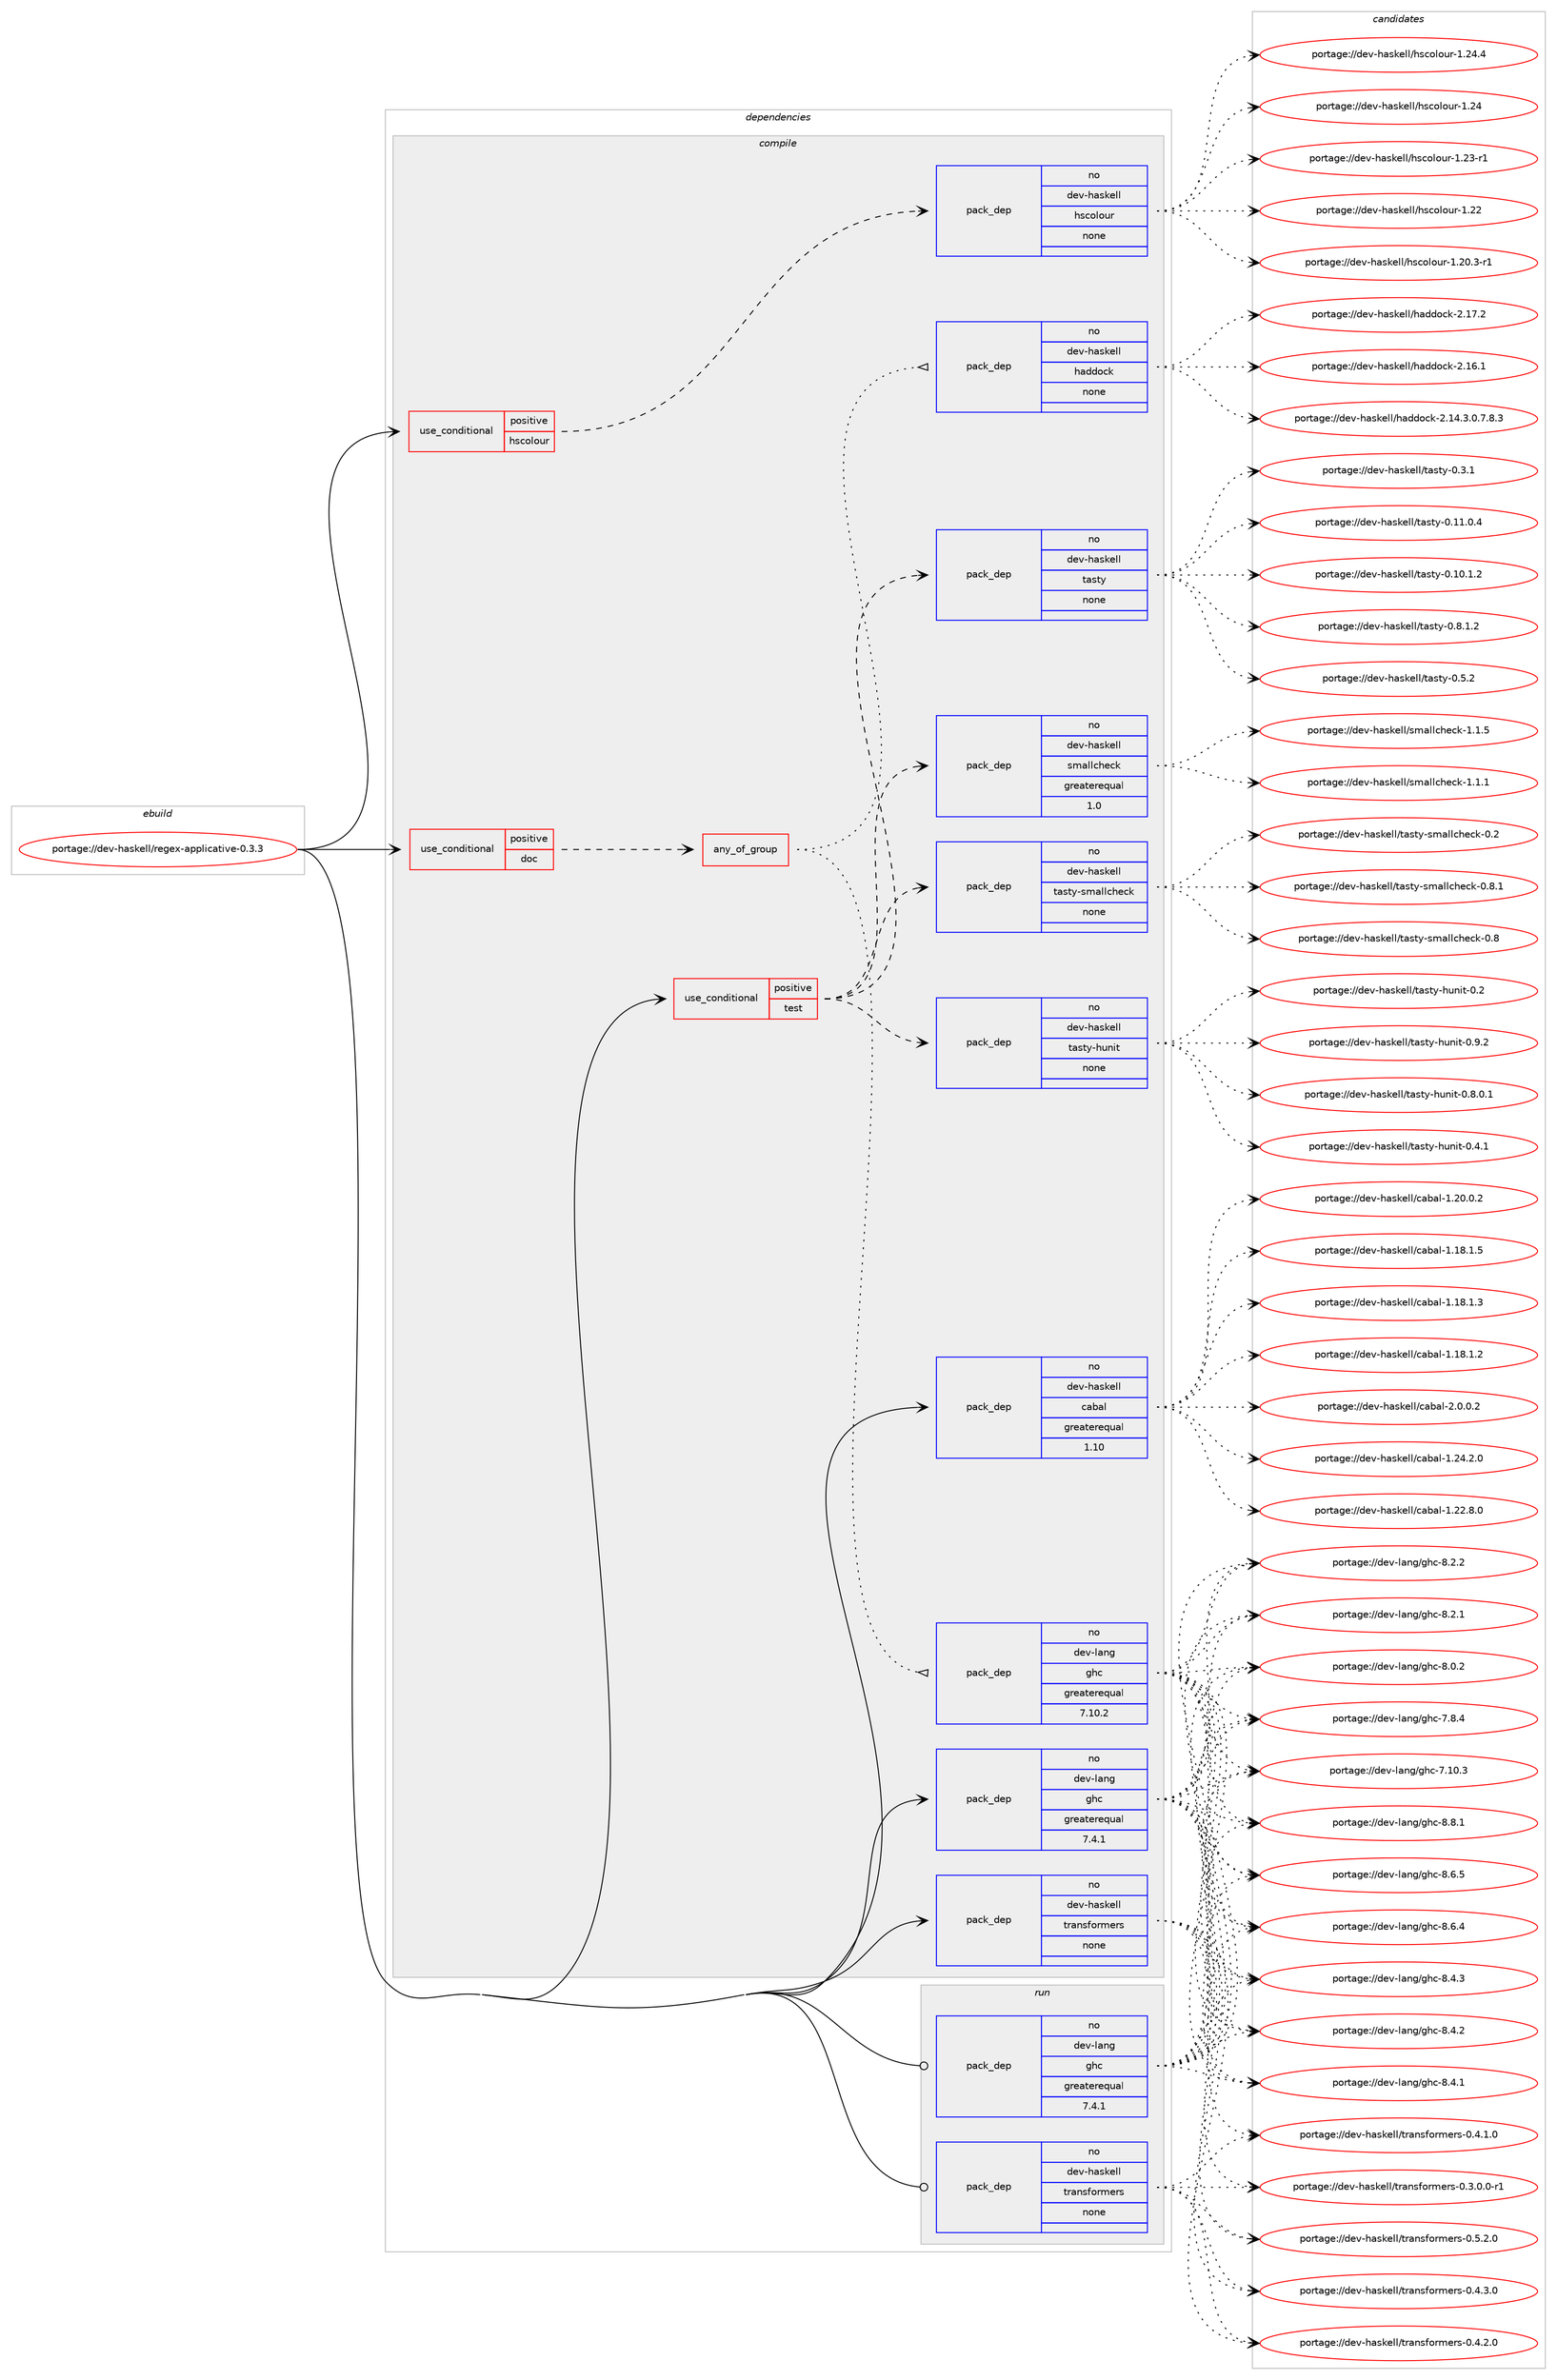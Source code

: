 digraph prolog {

# *************
# Graph options
# *************

newrank=true;
concentrate=true;
compound=true;
graph [rankdir=LR,fontname=Helvetica,fontsize=10,ranksep=1.5];#, ranksep=2.5, nodesep=0.2];
edge  [arrowhead=vee];
node  [fontname=Helvetica,fontsize=10];

# **********
# The ebuild
# **********

subgraph cluster_leftcol {
color=gray;
label=<<i>ebuild</i>>;
id [label="portage://dev-haskell/regex-applicative-0.3.3", color=red, width=4, href="../dev-haskell/regex-applicative-0.3.3.svg"];
}

# ****************
# The dependencies
# ****************

subgraph cluster_midcol {
color=gray;
label=<<i>dependencies</i>>;
subgraph cluster_compile {
fillcolor="#eeeeee";
style=filled;
label=<<i>compile</i>>;
subgraph cond132015 {
dependency546937 [label=<<TABLE BORDER="0" CELLBORDER="1" CELLSPACING="0" CELLPADDING="4"><TR><TD ROWSPAN="3" CELLPADDING="10">use_conditional</TD></TR><TR><TD>positive</TD></TR><TR><TD>doc</TD></TR></TABLE>>, shape=none, color=red];
subgraph any5840 {
dependency546938 [label=<<TABLE BORDER="0" CELLBORDER="1" CELLSPACING="0" CELLPADDING="4"><TR><TD CELLPADDING="10">any_of_group</TD></TR></TABLE>>, shape=none, color=red];subgraph pack408845 {
dependency546939 [label=<<TABLE BORDER="0" CELLBORDER="1" CELLSPACING="0" CELLPADDING="4" WIDTH="220"><TR><TD ROWSPAN="6" CELLPADDING="30">pack_dep</TD></TR><TR><TD WIDTH="110">no</TD></TR><TR><TD>dev-haskell</TD></TR><TR><TD>haddock</TD></TR><TR><TD>none</TD></TR><TR><TD></TD></TR></TABLE>>, shape=none, color=blue];
}
dependency546938:e -> dependency546939:w [weight=20,style="dotted",arrowhead="oinv"];
subgraph pack408846 {
dependency546940 [label=<<TABLE BORDER="0" CELLBORDER="1" CELLSPACING="0" CELLPADDING="4" WIDTH="220"><TR><TD ROWSPAN="6" CELLPADDING="30">pack_dep</TD></TR><TR><TD WIDTH="110">no</TD></TR><TR><TD>dev-lang</TD></TR><TR><TD>ghc</TD></TR><TR><TD>greaterequal</TD></TR><TR><TD>7.10.2</TD></TR></TABLE>>, shape=none, color=blue];
}
dependency546938:e -> dependency546940:w [weight=20,style="dotted",arrowhead="oinv"];
}
dependency546937:e -> dependency546938:w [weight=20,style="dashed",arrowhead="vee"];
}
id:e -> dependency546937:w [weight=20,style="solid",arrowhead="vee"];
subgraph cond132016 {
dependency546941 [label=<<TABLE BORDER="0" CELLBORDER="1" CELLSPACING="0" CELLPADDING="4"><TR><TD ROWSPAN="3" CELLPADDING="10">use_conditional</TD></TR><TR><TD>positive</TD></TR><TR><TD>hscolour</TD></TR></TABLE>>, shape=none, color=red];
subgraph pack408847 {
dependency546942 [label=<<TABLE BORDER="0" CELLBORDER="1" CELLSPACING="0" CELLPADDING="4" WIDTH="220"><TR><TD ROWSPAN="6" CELLPADDING="30">pack_dep</TD></TR><TR><TD WIDTH="110">no</TD></TR><TR><TD>dev-haskell</TD></TR><TR><TD>hscolour</TD></TR><TR><TD>none</TD></TR><TR><TD></TD></TR></TABLE>>, shape=none, color=blue];
}
dependency546941:e -> dependency546942:w [weight=20,style="dashed",arrowhead="vee"];
}
id:e -> dependency546941:w [weight=20,style="solid",arrowhead="vee"];
subgraph cond132017 {
dependency546943 [label=<<TABLE BORDER="0" CELLBORDER="1" CELLSPACING="0" CELLPADDING="4"><TR><TD ROWSPAN="3" CELLPADDING="10">use_conditional</TD></TR><TR><TD>positive</TD></TR><TR><TD>test</TD></TR></TABLE>>, shape=none, color=red];
subgraph pack408848 {
dependency546944 [label=<<TABLE BORDER="0" CELLBORDER="1" CELLSPACING="0" CELLPADDING="4" WIDTH="220"><TR><TD ROWSPAN="6" CELLPADDING="30">pack_dep</TD></TR><TR><TD WIDTH="110">no</TD></TR><TR><TD>dev-haskell</TD></TR><TR><TD>smallcheck</TD></TR><TR><TD>greaterequal</TD></TR><TR><TD>1.0</TD></TR></TABLE>>, shape=none, color=blue];
}
dependency546943:e -> dependency546944:w [weight=20,style="dashed",arrowhead="vee"];
subgraph pack408849 {
dependency546945 [label=<<TABLE BORDER="0" CELLBORDER="1" CELLSPACING="0" CELLPADDING="4" WIDTH="220"><TR><TD ROWSPAN="6" CELLPADDING="30">pack_dep</TD></TR><TR><TD WIDTH="110">no</TD></TR><TR><TD>dev-haskell</TD></TR><TR><TD>tasty</TD></TR><TR><TD>none</TD></TR><TR><TD></TD></TR></TABLE>>, shape=none, color=blue];
}
dependency546943:e -> dependency546945:w [weight=20,style="dashed",arrowhead="vee"];
subgraph pack408850 {
dependency546946 [label=<<TABLE BORDER="0" CELLBORDER="1" CELLSPACING="0" CELLPADDING="4" WIDTH="220"><TR><TD ROWSPAN="6" CELLPADDING="30">pack_dep</TD></TR><TR><TD WIDTH="110">no</TD></TR><TR><TD>dev-haskell</TD></TR><TR><TD>tasty-hunit</TD></TR><TR><TD>none</TD></TR><TR><TD></TD></TR></TABLE>>, shape=none, color=blue];
}
dependency546943:e -> dependency546946:w [weight=20,style="dashed",arrowhead="vee"];
subgraph pack408851 {
dependency546947 [label=<<TABLE BORDER="0" CELLBORDER="1" CELLSPACING="0" CELLPADDING="4" WIDTH="220"><TR><TD ROWSPAN="6" CELLPADDING="30">pack_dep</TD></TR><TR><TD WIDTH="110">no</TD></TR><TR><TD>dev-haskell</TD></TR><TR><TD>tasty-smallcheck</TD></TR><TR><TD>none</TD></TR><TR><TD></TD></TR></TABLE>>, shape=none, color=blue];
}
dependency546943:e -> dependency546947:w [weight=20,style="dashed",arrowhead="vee"];
}
id:e -> dependency546943:w [weight=20,style="solid",arrowhead="vee"];
subgraph pack408852 {
dependency546948 [label=<<TABLE BORDER="0" CELLBORDER="1" CELLSPACING="0" CELLPADDING="4" WIDTH="220"><TR><TD ROWSPAN="6" CELLPADDING="30">pack_dep</TD></TR><TR><TD WIDTH="110">no</TD></TR><TR><TD>dev-haskell</TD></TR><TR><TD>cabal</TD></TR><TR><TD>greaterequal</TD></TR><TR><TD>1.10</TD></TR></TABLE>>, shape=none, color=blue];
}
id:e -> dependency546948:w [weight=20,style="solid",arrowhead="vee"];
subgraph pack408853 {
dependency546949 [label=<<TABLE BORDER="0" CELLBORDER="1" CELLSPACING="0" CELLPADDING="4" WIDTH="220"><TR><TD ROWSPAN="6" CELLPADDING="30">pack_dep</TD></TR><TR><TD WIDTH="110">no</TD></TR><TR><TD>dev-haskell</TD></TR><TR><TD>transformers</TD></TR><TR><TD>none</TD></TR><TR><TD></TD></TR></TABLE>>, shape=none, color=blue];
}
id:e -> dependency546949:w [weight=20,style="solid",arrowhead="vee"];
subgraph pack408854 {
dependency546950 [label=<<TABLE BORDER="0" CELLBORDER="1" CELLSPACING="0" CELLPADDING="4" WIDTH="220"><TR><TD ROWSPAN="6" CELLPADDING="30">pack_dep</TD></TR><TR><TD WIDTH="110">no</TD></TR><TR><TD>dev-lang</TD></TR><TR><TD>ghc</TD></TR><TR><TD>greaterequal</TD></TR><TR><TD>7.4.1</TD></TR></TABLE>>, shape=none, color=blue];
}
id:e -> dependency546950:w [weight=20,style="solid",arrowhead="vee"];
}
subgraph cluster_compileandrun {
fillcolor="#eeeeee";
style=filled;
label=<<i>compile and run</i>>;
}
subgraph cluster_run {
fillcolor="#eeeeee";
style=filled;
label=<<i>run</i>>;
subgraph pack408855 {
dependency546951 [label=<<TABLE BORDER="0" CELLBORDER="1" CELLSPACING="0" CELLPADDING="4" WIDTH="220"><TR><TD ROWSPAN="6" CELLPADDING="30">pack_dep</TD></TR><TR><TD WIDTH="110">no</TD></TR><TR><TD>dev-haskell</TD></TR><TR><TD>transformers</TD></TR><TR><TD>none</TD></TR><TR><TD></TD></TR></TABLE>>, shape=none, color=blue];
}
id:e -> dependency546951:w [weight=20,style="solid",arrowhead="odot"];
subgraph pack408856 {
dependency546952 [label=<<TABLE BORDER="0" CELLBORDER="1" CELLSPACING="0" CELLPADDING="4" WIDTH="220"><TR><TD ROWSPAN="6" CELLPADDING="30">pack_dep</TD></TR><TR><TD WIDTH="110">no</TD></TR><TR><TD>dev-lang</TD></TR><TR><TD>ghc</TD></TR><TR><TD>greaterequal</TD></TR><TR><TD>7.4.1</TD></TR></TABLE>>, shape=none, color=blue];
}
id:e -> dependency546952:w [weight=20,style="solid",arrowhead="odot"];
}
}

# **************
# The candidates
# **************

subgraph cluster_choices {
rank=same;
color=gray;
label=<<i>candidates</i>>;

subgraph choice408845 {
color=black;
nodesep=1;
choice100101118451049711510710110810847104971001001119910745504649554650 [label="portage://dev-haskell/haddock-2.17.2", color=red, width=4,href="../dev-haskell/haddock-2.17.2.svg"];
choice100101118451049711510710110810847104971001001119910745504649544649 [label="portage://dev-haskell/haddock-2.16.1", color=red, width=4,href="../dev-haskell/haddock-2.16.1.svg"];
choice1001011184510497115107101108108471049710010011199107455046495246514648465546564651 [label="portage://dev-haskell/haddock-2.14.3.0.7.8.3", color=red, width=4,href="../dev-haskell/haddock-2.14.3.0.7.8.3.svg"];
dependency546939:e -> choice100101118451049711510710110810847104971001001119910745504649554650:w [style=dotted,weight="100"];
dependency546939:e -> choice100101118451049711510710110810847104971001001119910745504649544649:w [style=dotted,weight="100"];
dependency546939:e -> choice1001011184510497115107101108108471049710010011199107455046495246514648465546564651:w [style=dotted,weight="100"];
}
subgraph choice408846 {
color=black;
nodesep=1;
choice10010111845108971101034710310499455646564649 [label="portage://dev-lang/ghc-8.8.1", color=red, width=4,href="../dev-lang/ghc-8.8.1.svg"];
choice10010111845108971101034710310499455646544653 [label="portage://dev-lang/ghc-8.6.5", color=red, width=4,href="../dev-lang/ghc-8.6.5.svg"];
choice10010111845108971101034710310499455646544652 [label="portage://dev-lang/ghc-8.6.4", color=red, width=4,href="../dev-lang/ghc-8.6.4.svg"];
choice10010111845108971101034710310499455646524651 [label="portage://dev-lang/ghc-8.4.3", color=red, width=4,href="../dev-lang/ghc-8.4.3.svg"];
choice10010111845108971101034710310499455646524650 [label="portage://dev-lang/ghc-8.4.2", color=red, width=4,href="../dev-lang/ghc-8.4.2.svg"];
choice10010111845108971101034710310499455646524649 [label="portage://dev-lang/ghc-8.4.1", color=red, width=4,href="../dev-lang/ghc-8.4.1.svg"];
choice10010111845108971101034710310499455646504650 [label="portage://dev-lang/ghc-8.2.2", color=red, width=4,href="../dev-lang/ghc-8.2.2.svg"];
choice10010111845108971101034710310499455646504649 [label="portage://dev-lang/ghc-8.2.1", color=red, width=4,href="../dev-lang/ghc-8.2.1.svg"];
choice10010111845108971101034710310499455646484650 [label="portage://dev-lang/ghc-8.0.2", color=red, width=4,href="../dev-lang/ghc-8.0.2.svg"];
choice10010111845108971101034710310499455546564652 [label="portage://dev-lang/ghc-7.8.4", color=red, width=4,href="../dev-lang/ghc-7.8.4.svg"];
choice1001011184510897110103471031049945554649484651 [label="portage://dev-lang/ghc-7.10.3", color=red, width=4,href="../dev-lang/ghc-7.10.3.svg"];
dependency546940:e -> choice10010111845108971101034710310499455646564649:w [style=dotted,weight="100"];
dependency546940:e -> choice10010111845108971101034710310499455646544653:w [style=dotted,weight="100"];
dependency546940:e -> choice10010111845108971101034710310499455646544652:w [style=dotted,weight="100"];
dependency546940:e -> choice10010111845108971101034710310499455646524651:w [style=dotted,weight="100"];
dependency546940:e -> choice10010111845108971101034710310499455646524650:w [style=dotted,weight="100"];
dependency546940:e -> choice10010111845108971101034710310499455646524649:w [style=dotted,weight="100"];
dependency546940:e -> choice10010111845108971101034710310499455646504650:w [style=dotted,weight="100"];
dependency546940:e -> choice10010111845108971101034710310499455646504649:w [style=dotted,weight="100"];
dependency546940:e -> choice10010111845108971101034710310499455646484650:w [style=dotted,weight="100"];
dependency546940:e -> choice10010111845108971101034710310499455546564652:w [style=dotted,weight="100"];
dependency546940:e -> choice1001011184510897110103471031049945554649484651:w [style=dotted,weight="100"];
}
subgraph choice408847 {
color=black;
nodesep=1;
choice1001011184510497115107101108108471041159911110811111711445494650524652 [label="portage://dev-haskell/hscolour-1.24.4", color=red, width=4,href="../dev-haskell/hscolour-1.24.4.svg"];
choice100101118451049711510710110810847104115991111081111171144549465052 [label="portage://dev-haskell/hscolour-1.24", color=red, width=4,href="../dev-haskell/hscolour-1.24.svg"];
choice1001011184510497115107101108108471041159911110811111711445494650514511449 [label="portage://dev-haskell/hscolour-1.23-r1", color=red, width=4,href="../dev-haskell/hscolour-1.23-r1.svg"];
choice100101118451049711510710110810847104115991111081111171144549465050 [label="portage://dev-haskell/hscolour-1.22", color=red, width=4,href="../dev-haskell/hscolour-1.22.svg"];
choice10010111845104971151071011081084710411599111108111117114454946504846514511449 [label="portage://dev-haskell/hscolour-1.20.3-r1", color=red, width=4,href="../dev-haskell/hscolour-1.20.3-r1.svg"];
dependency546942:e -> choice1001011184510497115107101108108471041159911110811111711445494650524652:w [style=dotted,weight="100"];
dependency546942:e -> choice100101118451049711510710110810847104115991111081111171144549465052:w [style=dotted,weight="100"];
dependency546942:e -> choice1001011184510497115107101108108471041159911110811111711445494650514511449:w [style=dotted,weight="100"];
dependency546942:e -> choice100101118451049711510710110810847104115991111081111171144549465050:w [style=dotted,weight="100"];
dependency546942:e -> choice10010111845104971151071011081084710411599111108111117114454946504846514511449:w [style=dotted,weight="100"];
}
subgraph choice408848 {
color=black;
nodesep=1;
choice100101118451049711510710110810847115109971081089910410199107454946494653 [label="portage://dev-haskell/smallcheck-1.1.5", color=red, width=4,href="../dev-haskell/smallcheck-1.1.5.svg"];
choice100101118451049711510710110810847115109971081089910410199107454946494649 [label="portage://dev-haskell/smallcheck-1.1.1", color=red, width=4,href="../dev-haskell/smallcheck-1.1.1.svg"];
dependency546944:e -> choice100101118451049711510710110810847115109971081089910410199107454946494653:w [style=dotted,weight="100"];
dependency546944:e -> choice100101118451049711510710110810847115109971081089910410199107454946494649:w [style=dotted,weight="100"];
}
subgraph choice408849 {
color=black;
nodesep=1;
choice100101118451049711510710110810847116971151161214548465646494650 [label="portage://dev-haskell/tasty-0.8.1.2", color=red, width=4,href="../dev-haskell/tasty-0.8.1.2.svg"];
choice10010111845104971151071011081084711697115116121454846534650 [label="portage://dev-haskell/tasty-0.5.2", color=red, width=4,href="../dev-haskell/tasty-0.5.2.svg"];
choice10010111845104971151071011081084711697115116121454846514649 [label="portage://dev-haskell/tasty-0.3.1", color=red, width=4,href="../dev-haskell/tasty-0.3.1.svg"];
choice10010111845104971151071011081084711697115116121454846494946484652 [label="portage://dev-haskell/tasty-0.11.0.4", color=red, width=4,href="../dev-haskell/tasty-0.11.0.4.svg"];
choice10010111845104971151071011081084711697115116121454846494846494650 [label="portage://dev-haskell/tasty-0.10.1.2", color=red, width=4,href="../dev-haskell/tasty-0.10.1.2.svg"];
dependency546945:e -> choice100101118451049711510710110810847116971151161214548465646494650:w [style=dotted,weight="100"];
dependency546945:e -> choice10010111845104971151071011081084711697115116121454846534650:w [style=dotted,weight="100"];
dependency546945:e -> choice10010111845104971151071011081084711697115116121454846514649:w [style=dotted,weight="100"];
dependency546945:e -> choice10010111845104971151071011081084711697115116121454846494946484652:w [style=dotted,weight="100"];
dependency546945:e -> choice10010111845104971151071011081084711697115116121454846494846494650:w [style=dotted,weight="100"];
}
subgraph choice408850 {
color=black;
nodesep=1;
choice1001011184510497115107101108108471169711511612145104117110105116454846574650 [label="portage://dev-haskell/tasty-hunit-0.9.2", color=red, width=4,href="../dev-haskell/tasty-hunit-0.9.2.svg"];
choice10010111845104971151071011081084711697115116121451041171101051164548465646484649 [label="portage://dev-haskell/tasty-hunit-0.8.0.1", color=red, width=4,href="../dev-haskell/tasty-hunit-0.8.0.1.svg"];
choice1001011184510497115107101108108471169711511612145104117110105116454846524649 [label="portage://dev-haskell/tasty-hunit-0.4.1", color=red, width=4,href="../dev-haskell/tasty-hunit-0.4.1.svg"];
choice100101118451049711510710110810847116971151161214510411711010511645484650 [label="portage://dev-haskell/tasty-hunit-0.2", color=red, width=4,href="../dev-haskell/tasty-hunit-0.2.svg"];
dependency546946:e -> choice1001011184510497115107101108108471169711511612145104117110105116454846574650:w [style=dotted,weight="100"];
dependency546946:e -> choice10010111845104971151071011081084711697115116121451041171101051164548465646484649:w [style=dotted,weight="100"];
dependency546946:e -> choice1001011184510497115107101108108471169711511612145104117110105116454846524649:w [style=dotted,weight="100"];
dependency546946:e -> choice100101118451049711510710110810847116971151161214510411711010511645484650:w [style=dotted,weight="100"];
}
subgraph choice408851 {
color=black;
nodesep=1;
choice1001011184510497115107101108108471169711511612145115109971081089910410199107454846564649 [label="portage://dev-haskell/tasty-smallcheck-0.8.1", color=red, width=4,href="../dev-haskell/tasty-smallcheck-0.8.1.svg"];
choice100101118451049711510710110810847116971151161214511510997108108991041019910745484656 [label="portage://dev-haskell/tasty-smallcheck-0.8", color=red, width=4,href="../dev-haskell/tasty-smallcheck-0.8.svg"];
choice100101118451049711510710110810847116971151161214511510997108108991041019910745484650 [label="portage://dev-haskell/tasty-smallcheck-0.2", color=red, width=4,href="../dev-haskell/tasty-smallcheck-0.2.svg"];
dependency546947:e -> choice1001011184510497115107101108108471169711511612145115109971081089910410199107454846564649:w [style=dotted,weight="100"];
dependency546947:e -> choice100101118451049711510710110810847116971151161214511510997108108991041019910745484656:w [style=dotted,weight="100"];
dependency546947:e -> choice100101118451049711510710110810847116971151161214511510997108108991041019910745484650:w [style=dotted,weight="100"];
}
subgraph choice408852 {
color=black;
nodesep=1;
choice100101118451049711510710110810847999798971084550464846484650 [label="portage://dev-haskell/cabal-2.0.0.2", color=red, width=4,href="../dev-haskell/cabal-2.0.0.2.svg"];
choice10010111845104971151071011081084799979897108454946505246504648 [label="portage://dev-haskell/cabal-1.24.2.0", color=red, width=4,href="../dev-haskell/cabal-1.24.2.0.svg"];
choice10010111845104971151071011081084799979897108454946505046564648 [label="portage://dev-haskell/cabal-1.22.8.0", color=red, width=4,href="../dev-haskell/cabal-1.22.8.0.svg"];
choice10010111845104971151071011081084799979897108454946504846484650 [label="portage://dev-haskell/cabal-1.20.0.2", color=red, width=4,href="../dev-haskell/cabal-1.20.0.2.svg"];
choice10010111845104971151071011081084799979897108454946495646494653 [label="portage://dev-haskell/cabal-1.18.1.5", color=red, width=4,href="../dev-haskell/cabal-1.18.1.5.svg"];
choice10010111845104971151071011081084799979897108454946495646494651 [label="portage://dev-haskell/cabal-1.18.1.3", color=red, width=4,href="../dev-haskell/cabal-1.18.1.3.svg"];
choice10010111845104971151071011081084799979897108454946495646494650 [label="portage://dev-haskell/cabal-1.18.1.2", color=red, width=4,href="../dev-haskell/cabal-1.18.1.2.svg"];
dependency546948:e -> choice100101118451049711510710110810847999798971084550464846484650:w [style=dotted,weight="100"];
dependency546948:e -> choice10010111845104971151071011081084799979897108454946505246504648:w [style=dotted,weight="100"];
dependency546948:e -> choice10010111845104971151071011081084799979897108454946505046564648:w [style=dotted,weight="100"];
dependency546948:e -> choice10010111845104971151071011081084799979897108454946504846484650:w [style=dotted,weight="100"];
dependency546948:e -> choice10010111845104971151071011081084799979897108454946495646494653:w [style=dotted,weight="100"];
dependency546948:e -> choice10010111845104971151071011081084799979897108454946495646494651:w [style=dotted,weight="100"];
dependency546948:e -> choice10010111845104971151071011081084799979897108454946495646494650:w [style=dotted,weight="100"];
}
subgraph choice408853 {
color=black;
nodesep=1;
choice100101118451049711510710110810847116114971101151021111141091011141154548465346504648 [label="portage://dev-haskell/transformers-0.5.2.0", color=red, width=4,href="../dev-haskell/transformers-0.5.2.0.svg"];
choice100101118451049711510710110810847116114971101151021111141091011141154548465246514648 [label="portage://dev-haskell/transformers-0.4.3.0", color=red, width=4,href="../dev-haskell/transformers-0.4.3.0.svg"];
choice100101118451049711510710110810847116114971101151021111141091011141154548465246504648 [label="portage://dev-haskell/transformers-0.4.2.0", color=red, width=4,href="../dev-haskell/transformers-0.4.2.0.svg"];
choice100101118451049711510710110810847116114971101151021111141091011141154548465246494648 [label="portage://dev-haskell/transformers-0.4.1.0", color=red, width=4,href="../dev-haskell/transformers-0.4.1.0.svg"];
choice1001011184510497115107101108108471161149711011510211111410910111411545484651464846484511449 [label="portage://dev-haskell/transformers-0.3.0.0-r1", color=red, width=4,href="../dev-haskell/transformers-0.3.0.0-r1.svg"];
dependency546949:e -> choice100101118451049711510710110810847116114971101151021111141091011141154548465346504648:w [style=dotted,weight="100"];
dependency546949:e -> choice100101118451049711510710110810847116114971101151021111141091011141154548465246514648:w [style=dotted,weight="100"];
dependency546949:e -> choice100101118451049711510710110810847116114971101151021111141091011141154548465246504648:w [style=dotted,weight="100"];
dependency546949:e -> choice100101118451049711510710110810847116114971101151021111141091011141154548465246494648:w [style=dotted,weight="100"];
dependency546949:e -> choice1001011184510497115107101108108471161149711011510211111410910111411545484651464846484511449:w [style=dotted,weight="100"];
}
subgraph choice408854 {
color=black;
nodesep=1;
choice10010111845108971101034710310499455646564649 [label="portage://dev-lang/ghc-8.8.1", color=red, width=4,href="../dev-lang/ghc-8.8.1.svg"];
choice10010111845108971101034710310499455646544653 [label="portage://dev-lang/ghc-8.6.5", color=red, width=4,href="../dev-lang/ghc-8.6.5.svg"];
choice10010111845108971101034710310499455646544652 [label="portage://dev-lang/ghc-8.6.4", color=red, width=4,href="../dev-lang/ghc-8.6.4.svg"];
choice10010111845108971101034710310499455646524651 [label="portage://dev-lang/ghc-8.4.3", color=red, width=4,href="../dev-lang/ghc-8.4.3.svg"];
choice10010111845108971101034710310499455646524650 [label="portage://dev-lang/ghc-8.4.2", color=red, width=4,href="../dev-lang/ghc-8.4.2.svg"];
choice10010111845108971101034710310499455646524649 [label="portage://dev-lang/ghc-8.4.1", color=red, width=4,href="../dev-lang/ghc-8.4.1.svg"];
choice10010111845108971101034710310499455646504650 [label="portage://dev-lang/ghc-8.2.2", color=red, width=4,href="../dev-lang/ghc-8.2.2.svg"];
choice10010111845108971101034710310499455646504649 [label="portage://dev-lang/ghc-8.2.1", color=red, width=4,href="../dev-lang/ghc-8.2.1.svg"];
choice10010111845108971101034710310499455646484650 [label="portage://dev-lang/ghc-8.0.2", color=red, width=4,href="../dev-lang/ghc-8.0.2.svg"];
choice10010111845108971101034710310499455546564652 [label="portage://dev-lang/ghc-7.8.4", color=red, width=4,href="../dev-lang/ghc-7.8.4.svg"];
choice1001011184510897110103471031049945554649484651 [label="portage://dev-lang/ghc-7.10.3", color=red, width=4,href="../dev-lang/ghc-7.10.3.svg"];
dependency546950:e -> choice10010111845108971101034710310499455646564649:w [style=dotted,weight="100"];
dependency546950:e -> choice10010111845108971101034710310499455646544653:w [style=dotted,weight="100"];
dependency546950:e -> choice10010111845108971101034710310499455646544652:w [style=dotted,weight="100"];
dependency546950:e -> choice10010111845108971101034710310499455646524651:w [style=dotted,weight="100"];
dependency546950:e -> choice10010111845108971101034710310499455646524650:w [style=dotted,weight="100"];
dependency546950:e -> choice10010111845108971101034710310499455646524649:w [style=dotted,weight="100"];
dependency546950:e -> choice10010111845108971101034710310499455646504650:w [style=dotted,weight="100"];
dependency546950:e -> choice10010111845108971101034710310499455646504649:w [style=dotted,weight="100"];
dependency546950:e -> choice10010111845108971101034710310499455646484650:w [style=dotted,weight="100"];
dependency546950:e -> choice10010111845108971101034710310499455546564652:w [style=dotted,weight="100"];
dependency546950:e -> choice1001011184510897110103471031049945554649484651:w [style=dotted,weight="100"];
}
subgraph choice408855 {
color=black;
nodesep=1;
choice100101118451049711510710110810847116114971101151021111141091011141154548465346504648 [label="portage://dev-haskell/transformers-0.5.2.0", color=red, width=4,href="../dev-haskell/transformers-0.5.2.0.svg"];
choice100101118451049711510710110810847116114971101151021111141091011141154548465246514648 [label="portage://dev-haskell/transformers-0.4.3.0", color=red, width=4,href="../dev-haskell/transformers-0.4.3.0.svg"];
choice100101118451049711510710110810847116114971101151021111141091011141154548465246504648 [label="portage://dev-haskell/transformers-0.4.2.0", color=red, width=4,href="../dev-haskell/transformers-0.4.2.0.svg"];
choice100101118451049711510710110810847116114971101151021111141091011141154548465246494648 [label="portage://dev-haskell/transformers-0.4.1.0", color=red, width=4,href="../dev-haskell/transformers-0.4.1.0.svg"];
choice1001011184510497115107101108108471161149711011510211111410910111411545484651464846484511449 [label="portage://dev-haskell/transformers-0.3.0.0-r1", color=red, width=4,href="../dev-haskell/transformers-0.3.0.0-r1.svg"];
dependency546951:e -> choice100101118451049711510710110810847116114971101151021111141091011141154548465346504648:w [style=dotted,weight="100"];
dependency546951:e -> choice100101118451049711510710110810847116114971101151021111141091011141154548465246514648:w [style=dotted,weight="100"];
dependency546951:e -> choice100101118451049711510710110810847116114971101151021111141091011141154548465246504648:w [style=dotted,weight="100"];
dependency546951:e -> choice100101118451049711510710110810847116114971101151021111141091011141154548465246494648:w [style=dotted,weight="100"];
dependency546951:e -> choice1001011184510497115107101108108471161149711011510211111410910111411545484651464846484511449:w [style=dotted,weight="100"];
}
subgraph choice408856 {
color=black;
nodesep=1;
choice10010111845108971101034710310499455646564649 [label="portage://dev-lang/ghc-8.8.1", color=red, width=4,href="../dev-lang/ghc-8.8.1.svg"];
choice10010111845108971101034710310499455646544653 [label="portage://dev-lang/ghc-8.6.5", color=red, width=4,href="../dev-lang/ghc-8.6.5.svg"];
choice10010111845108971101034710310499455646544652 [label="portage://dev-lang/ghc-8.6.4", color=red, width=4,href="../dev-lang/ghc-8.6.4.svg"];
choice10010111845108971101034710310499455646524651 [label="portage://dev-lang/ghc-8.4.3", color=red, width=4,href="../dev-lang/ghc-8.4.3.svg"];
choice10010111845108971101034710310499455646524650 [label="portage://dev-lang/ghc-8.4.2", color=red, width=4,href="../dev-lang/ghc-8.4.2.svg"];
choice10010111845108971101034710310499455646524649 [label="portage://dev-lang/ghc-8.4.1", color=red, width=4,href="../dev-lang/ghc-8.4.1.svg"];
choice10010111845108971101034710310499455646504650 [label="portage://dev-lang/ghc-8.2.2", color=red, width=4,href="../dev-lang/ghc-8.2.2.svg"];
choice10010111845108971101034710310499455646504649 [label="portage://dev-lang/ghc-8.2.1", color=red, width=4,href="../dev-lang/ghc-8.2.1.svg"];
choice10010111845108971101034710310499455646484650 [label="portage://dev-lang/ghc-8.0.2", color=red, width=4,href="../dev-lang/ghc-8.0.2.svg"];
choice10010111845108971101034710310499455546564652 [label="portage://dev-lang/ghc-7.8.4", color=red, width=4,href="../dev-lang/ghc-7.8.4.svg"];
choice1001011184510897110103471031049945554649484651 [label="portage://dev-lang/ghc-7.10.3", color=red, width=4,href="../dev-lang/ghc-7.10.3.svg"];
dependency546952:e -> choice10010111845108971101034710310499455646564649:w [style=dotted,weight="100"];
dependency546952:e -> choice10010111845108971101034710310499455646544653:w [style=dotted,weight="100"];
dependency546952:e -> choice10010111845108971101034710310499455646544652:w [style=dotted,weight="100"];
dependency546952:e -> choice10010111845108971101034710310499455646524651:w [style=dotted,weight="100"];
dependency546952:e -> choice10010111845108971101034710310499455646524650:w [style=dotted,weight="100"];
dependency546952:e -> choice10010111845108971101034710310499455646524649:w [style=dotted,weight="100"];
dependency546952:e -> choice10010111845108971101034710310499455646504650:w [style=dotted,weight="100"];
dependency546952:e -> choice10010111845108971101034710310499455646504649:w [style=dotted,weight="100"];
dependency546952:e -> choice10010111845108971101034710310499455646484650:w [style=dotted,weight="100"];
dependency546952:e -> choice10010111845108971101034710310499455546564652:w [style=dotted,weight="100"];
dependency546952:e -> choice1001011184510897110103471031049945554649484651:w [style=dotted,weight="100"];
}
}

}
